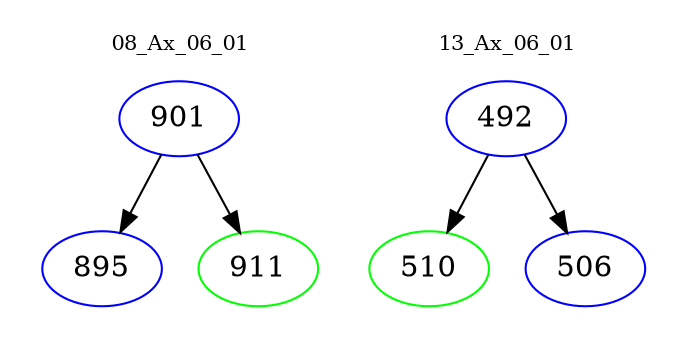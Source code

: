 digraph{
subgraph cluster_0 {
color = white
label = "08_Ax_06_01";
fontsize=10;
T0_901 [label="901", color="blue"]
T0_901 -> T0_895 [color="black"]
T0_895 [label="895", color="blue"]
T0_901 -> T0_911 [color="black"]
T0_911 [label="911", color="green"]
}
subgraph cluster_1 {
color = white
label = "13_Ax_06_01";
fontsize=10;
T1_492 [label="492", color="blue"]
T1_492 -> T1_510 [color="black"]
T1_510 [label="510", color="green"]
T1_492 -> T1_506 [color="black"]
T1_506 [label="506", color="blue"]
}
}
